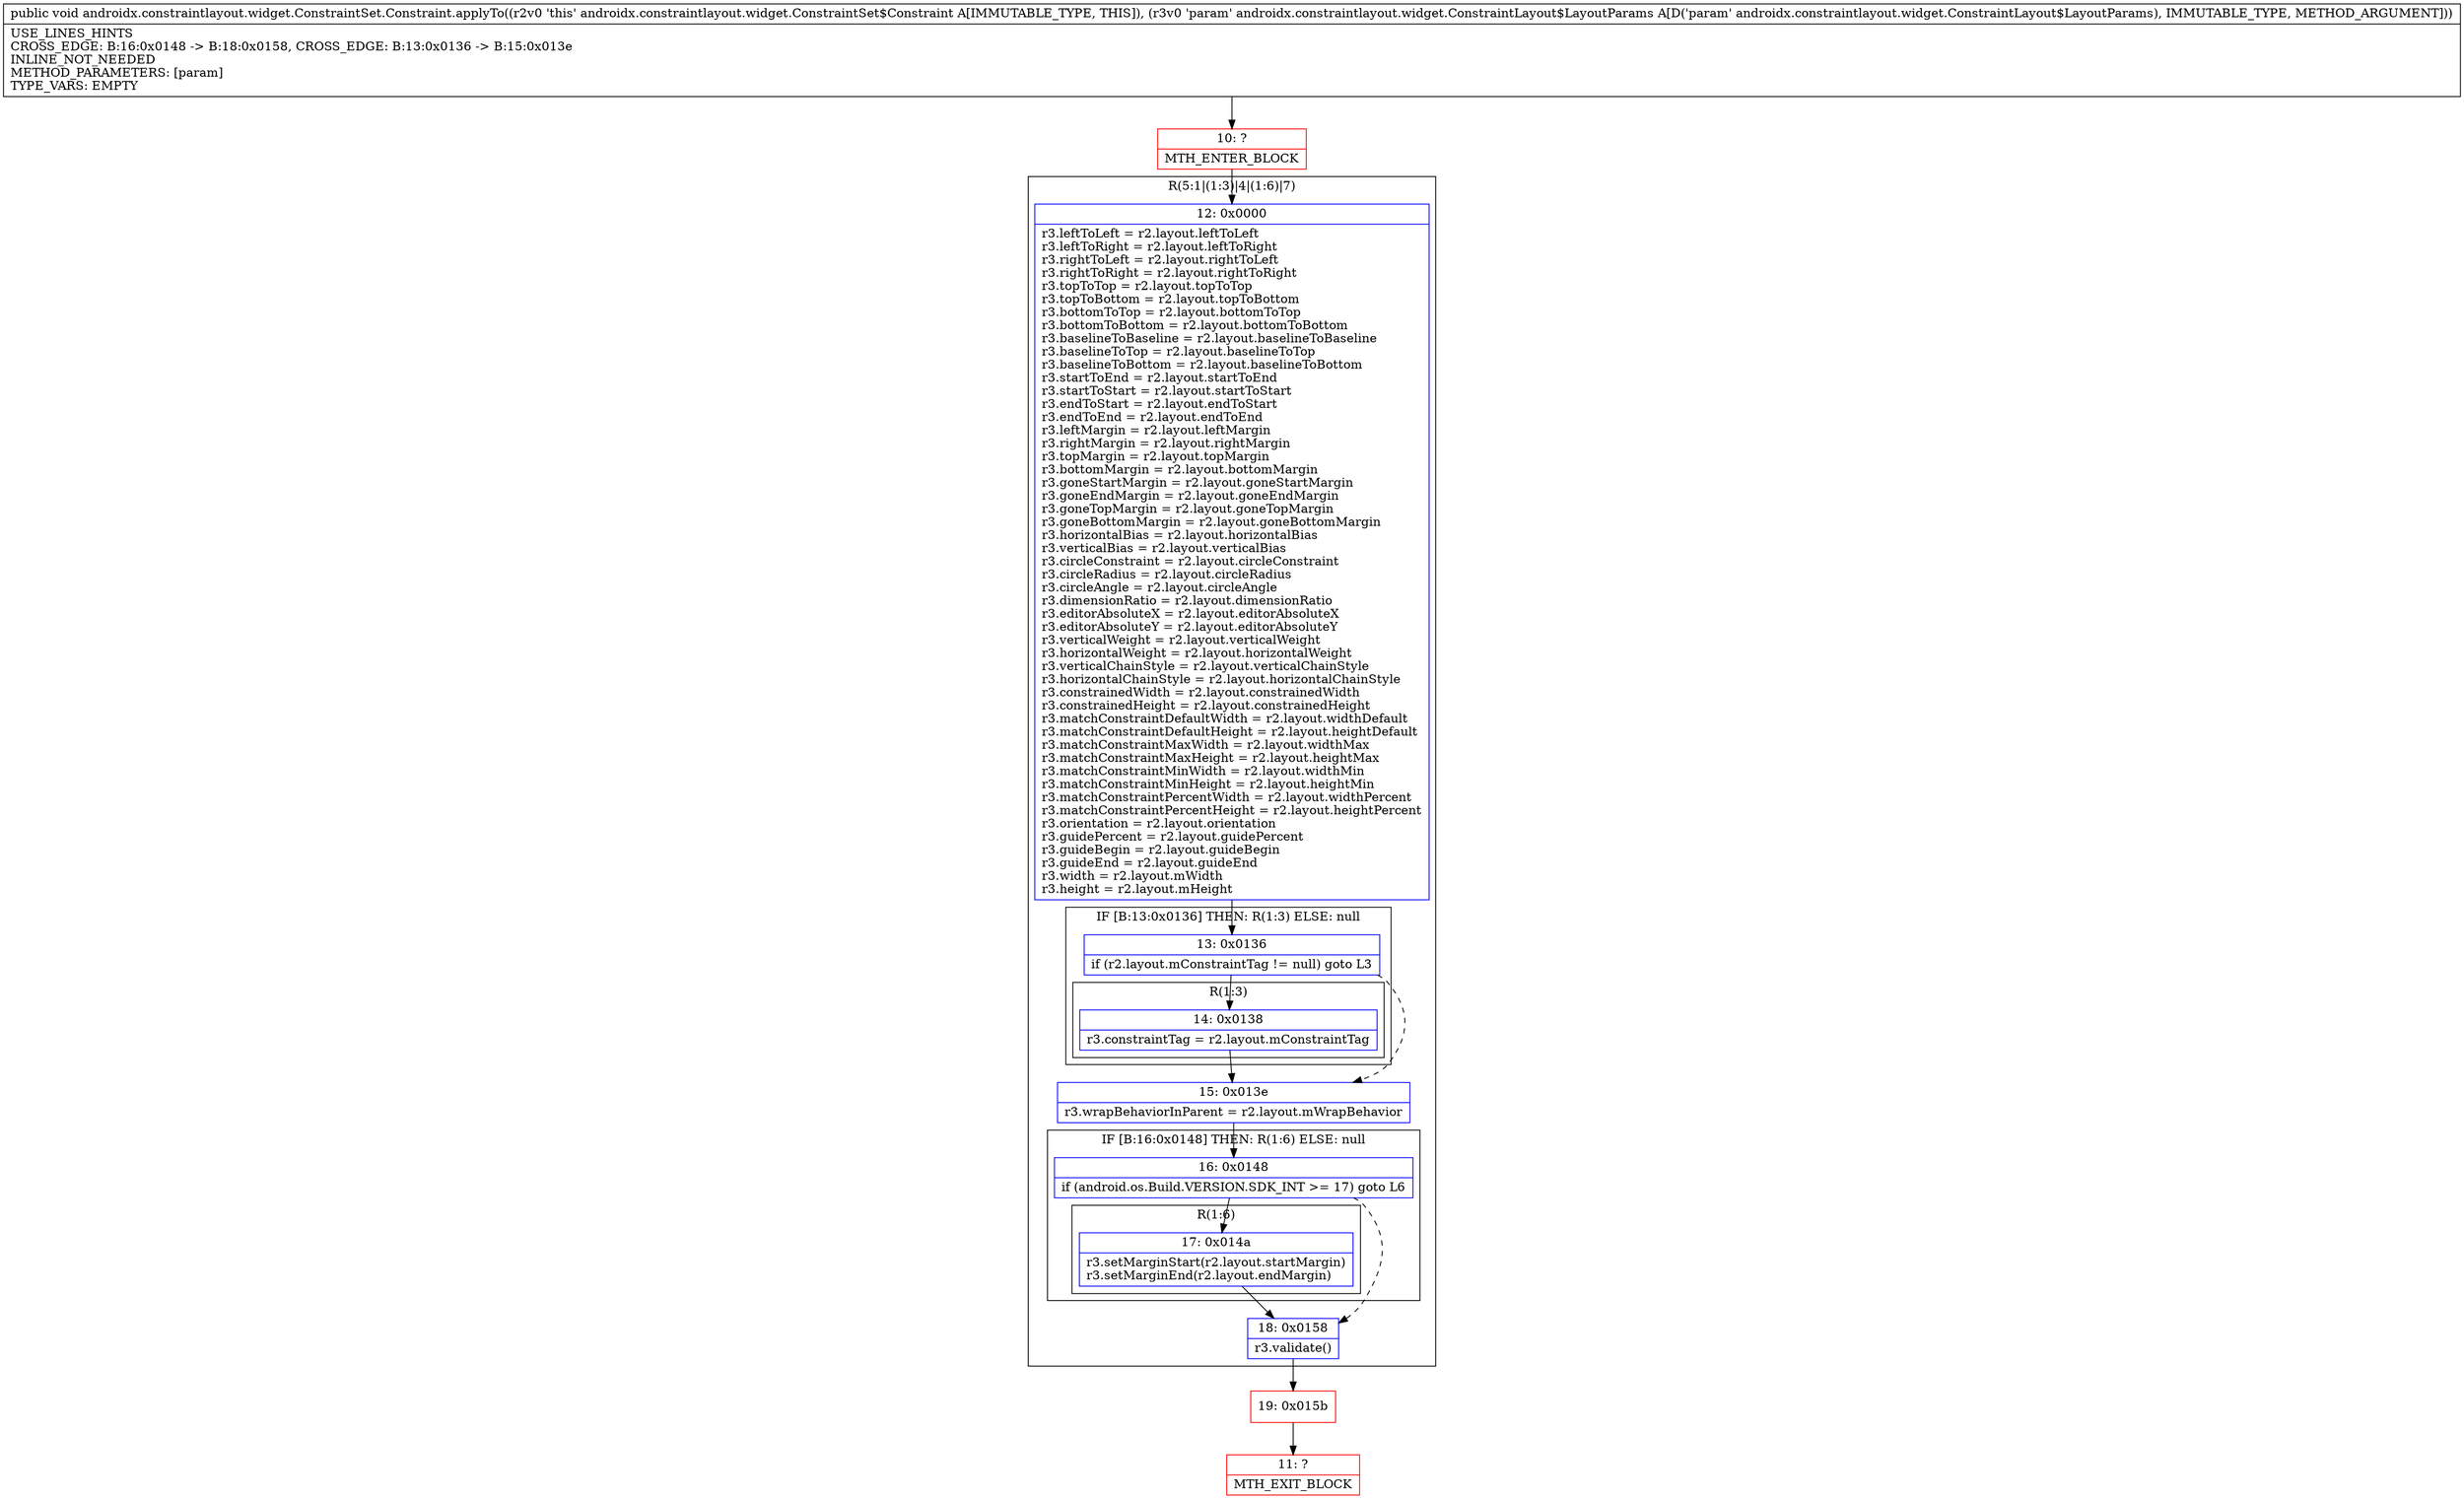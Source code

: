 digraph "CFG forandroidx.constraintlayout.widget.ConstraintSet.Constraint.applyTo(Landroidx\/constraintlayout\/widget\/ConstraintLayout$LayoutParams;)V" {
subgraph cluster_Region_1926105234 {
label = "R(5:1|(1:3)|4|(1:6)|7)";
node [shape=record,color=blue];
Node_12 [shape=record,label="{12\:\ 0x0000|r3.leftToLeft = r2.layout.leftToLeft\lr3.leftToRight = r2.layout.leftToRight\lr3.rightToLeft = r2.layout.rightToLeft\lr3.rightToRight = r2.layout.rightToRight\lr3.topToTop = r2.layout.topToTop\lr3.topToBottom = r2.layout.topToBottom\lr3.bottomToTop = r2.layout.bottomToTop\lr3.bottomToBottom = r2.layout.bottomToBottom\lr3.baselineToBaseline = r2.layout.baselineToBaseline\lr3.baselineToTop = r2.layout.baselineToTop\lr3.baselineToBottom = r2.layout.baselineToBottom\lr3.startToEnd = r2.layout.startToEnd\lr3.startToStart = r2.layout.startToStart\lr3.endToStart = r2.layout.endToStart\lr3.endToEnd = r2.layout.endToEnd\lr3.leftMargin = r2.layout.leftMargin\lr3.rightMargin = r2.layout.rightMargin\lr3.topMargin = r2.layout.topMargin\lr3.bottomMargin = r2.layout.bottomMargin\lr3.goneStartMargin = r2.layout.goneStartMargin\lr3.goneEndMargin = r2.layout.goneEndMargin\lr3.goneTopMargin = r2.layout.goneTopMargin\lr3.goneBottomMargin = r2.layout.goneBottomMargin\lr3.horizontalBias = r2.layout.horizontalBias\lr3.verticalBias = r2.layout.verticalBias\lr3.circleConstraint = r2.layout.circleConstraint\lr3.circleRadius = r2.layout.circleRadius\lr3.circleAngle = r2.layout.circleAngle\lr3.dimensionRatio = r2.layout.dimensionRatio\lr3.editorAbsoluteX = r2.layout.editorAbsoluteX\lr3.editorAbsoluteY = r2.layout.editorAbsoluteY\lr3.verticalWeight = r2.layout.verticalWeight\lr3.horizontalWeight = r2.layout.horizontalWeight\lr3.verticalChainStyle = r2.layout.verticalChainStyle\lr3.horizontalChainStyle = r2.layout.horizontalChainStyle\lr3.constrainedWidth = r2.layout.constrainedWidth\lr3.constrainedHeight = r2.layout.constrainedHeight\lr3.matchConstraintDefaultWidth = r2.layout.widthDefault\lr3.matchConstraintDefaultHeight = r2.layout.heightDefault\lr3.matchConstraintMaxWidth = r2.layout.widthMax\lr3.matchConstraintMaxHeight = r2.layout.heightMax\lr3.matchConstraintMinWidth = r2.layout.widthMin\lr3.matchConstraintMinHeight = r2.layout.heightMin\lr3.matchConstraintPercentWidth = r2.layout.widthPercent\lr3.matchConstraintPercentHeight = r2.layout.heightPercent\lr3.orientation = r2.layout.orientation\lr3.guidePercent = r2.layout.guidePercent\lr3.guideBegin = r2.layout.guideBegin\lr3.guideEnd = r2.layout.guideEnd\lr3.width = r2.layout.mWidth\lr3.height = r2.layout.mHeight\l}"];
subgraph cluster_IfRegion_162586701 {
label = "IF [B:13:0x0136] THEN: R(1:3) ELSE: null";
node [shape=record,color=blue];
Node_13 [shape=record,label="{13\:\ 0x0136|if (r2.layout.mConstraintTag != null) goto L3\l}"];
subgraph cluster_Region_2110837366 {
label = "R(1:3)";
node [shape=record,color=blue];
Node_14 [shape=record,label="{14\:\ 0x0138|r3.constraintTag = r2.layout.mConstraintTag\l}"];
}
}
Node_15 [shape=record,label="{15\:\ 0x013e|r3.wrapBehaviorInParent = r2.layout.mWrapBehavior\l}"];
subgraph cluster_IfRegion_1478065712 {
label = "IF [B:16:0x0148] THEN: R(1:6) ELSE: null";
node [shape=record,color=blue];
Node_16 [shape=record,label="{16\:\ 0x0148|if (android.os.Build.VERSION.SDK_INT \>= 17) goto L6\l}"];
subgraph cluster_Region_1511089977 {
label = "R(1:6)";
node [shape=record,color=blue];
Node_17 [shape=record,label="{17\:\ 0x014a|r3.setMarginStart(r2.layout.startMargin)\lr3.setMarginEnd(r2.layout.endMargin)\l}"];
}
}
Node_18 [shape=record,label="{18\:\ 0x0158|r3.validate()\l}"];
}
Node_10 [shape=record,color=red,label="{10\:\ ?|MTH_ENTER_BLOCK\l}"];
Node_19 [shape=record,color=red,label="{19\:\ 0x015b}"];
Node_11 [shape=record,color=red,label="{11\:\ ?|MTH_EXIT_BLOCK\l}"];
MethodNode[shape=record,label="{public void androidx.constraintlayout.widget.ConstraintSet.Constraint.applyTo((r2v0 'this' androidx.constraintlayout.widget.ConstraintSet$Constraint A[IMMUTABLE_TYPE, THIS]), (r3v0 'param' androidx.constraintlayout.widget.ConstraintLayout$LayoutParams A[D('param' androidx.constraintlayout.widget.ConstraintLayout$LayoutParams), IMMUTABLE_TYPE, METHOD_ARGUMENT]))  | USE_LINES_HINTS\lCROSS_EDGE: B:16:0x0148 \-\> B:18:0x0158, CROSS_EDGE: B:13:0x0136 \-\> B:15:0x013e\lINLINE_NOT_NEEDED\lMETHOD_PARAMETERS: [param]\lTYPE_VARS: EMPTY\l}"];
MethodNode -> Node_10;Node_12 -> Node_13;
Node_13 -> Node_14;
Node_13 -> Node_15[style=dashed];
Node_14 -> Node_15;
Node_15 -> Node_16;
Node_16 -> Node_17;
Node_16 -> Node_18[style=dashed];
Node_17 -> Node_18;
Node_18 -> Node_19;
Node_10 -> Node_12;
Node_19 -> Node_11;
}

